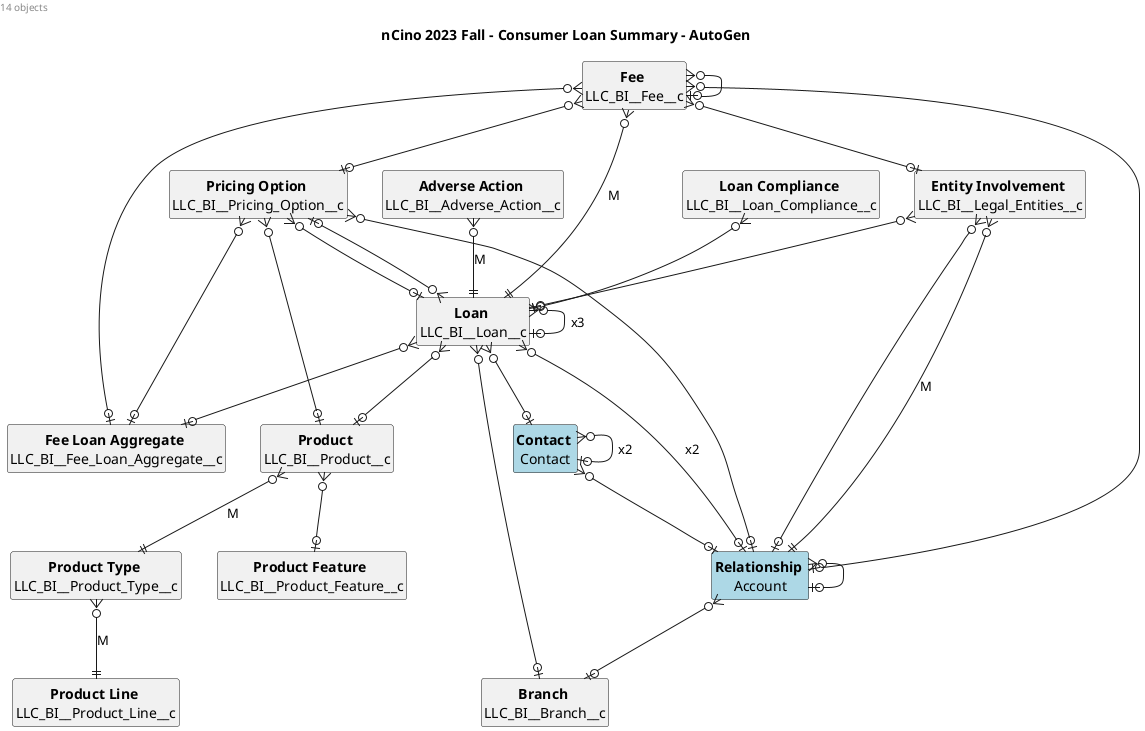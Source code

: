 @startuml
'https://plantuml.com/class-diagram

left header 14 objects
title nCino 2023 Fall - Consumer Loan Summary - AutoGen

'skinparam classBorderThickness 0

hide circle
hide empty methods
hide empty fields

'legend right
'  Relationship
'    M = MasterDetail
'    xn = n-times
'  Field
'    bold = required
'    underline = MasterDetail
'endlegend


entity Fee as "<b>Fee</b> \nLLC_BI__Fee__c"  {
}
entity FeeLoanAggregate as "<b>Fee Loan Aggregate</b> \nLLC_BI__Fee_Loan_Aggregate__c"  {
}
entity PricingOption as "<b>Pricing Option</b> \nLLC_BI__Pricing_Option__c"  {
}
entity LoanCompliance as "<b>Loan Compliance</b> \nLLC_BI__Loan_Compliance__c"  {
}
entity EntityInvolvement as "<b>Entity Involvement</b> \nLLC_BI__Legal_Entities__c"  {
}
entity Branch as "<b>Branch</b> \nLLC_BI__Branch__c"  {
}
entity Relationship as "<b>Relationship</b> \nAccount" #lightblue {
}
entity Loan as "<b>Loan</b> \nLLC_BI__Loan__c"  {
}
entity Product as "<b>Product</b> \nLLC_BI__Product__c"  {
}
entity ProductType as "<b>Product Type</b> \nLLC_BI__Product_Type__c"  {
}
entity ProductLine as "<b>Product Line</b> \nLLC_BI__Product_Line__c"  {
}
entity ProductFeature as "<b>Product Feature</b> \nLLC_BI__Product_Feature__c"  {
}
entity Contact as "<b>Contact</b> \nContact" #lightblue {
}
entity AdverseAction as "<b>Adverse Action</b> \nLLC_BI__Adverse_Action__c"  {
}

AdverseAction }o--|| Loan: M
Loan }o--o| Relationship: x2
Product }o--|| ProductType: M
Fee }o--o| Relationship
EntityInvolvement }o--o| Relationship
PricingOption }o--o| Relationship
Loan }o--o| Loan: x3
Contact }o--o| Relationship
Fee }o--o| PricingOption
LoanCompliance }o--o| Loan
EntityInvolvement }o--|| Relationship: M
Loan }o--o| Product
Loan }o--o| Branch
Fee }o--o| FeeLoanAggregate
Product }o--o| ProductFeature
Loan }o--o| Contact
PricingOption }o--o| Product
EntityInvolvement }o--o| Loan
PricingOption }o--o| FeeLoanAggregate
Loan }o--o| FeeLoanAggregate
PricingOption }o--o| Loan
Fee }o--|| Loan: M
Contact }o--o| Contact: x2
Fee }o--o| EntityInvolvement
Relationship }o--o| Branch
Loan }o--o| PricingOption
Fee }o--o| Fee
Relationship }o--o| Relationship
ProductType }o--|| ProductLine: M

@enduml
